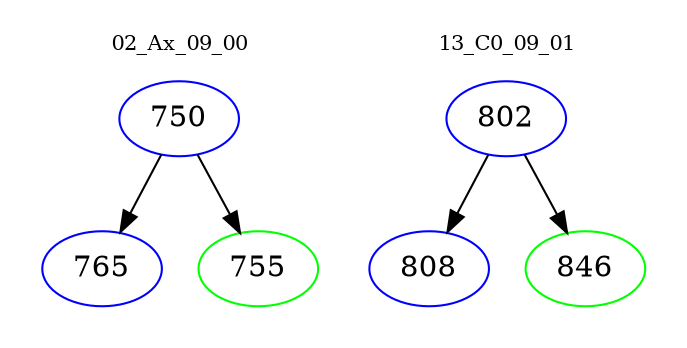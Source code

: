 digraph{
subgraph cluster_0 {
color = white
label = "02_Ax_09_00";
fontsize=10;
T0_750 [label="750", color="blue"]
T0_750 -> T0_765 [color="black"]
T0_765 [label="765", color="blue"]
T0_750 -> T0_755 [color="black"]
T0_755 [label="755", color="green"]
}
subgraph cluster_1 {
color = white
label = "13_C0_09_01";
fontsize=10;
T1_802 [label="802", color="blue"]
T1_802 -> T1_808 [color="black"]
T1_808 [label="808", color="blue"]
T1_802 -> T1_846 [color="black"]
T1_846 [label="846", color="green"]
}
}
